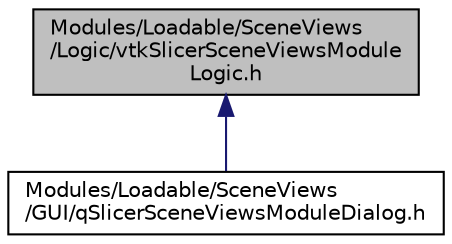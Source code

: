 digraph "Modules/Loadable/SceneViews/Logic/vtkSlicerSceneViewsModuleLogic.h"
{
  bgcolor="transparent";
  edge [fontname="Helvetica",fontsize="10",labelfontname="Helvetica",labelfontsize="10"];
  node [fontname="Helvetica",fontsize="10",shape=record];
  Node21 [label="Modules/Loadable/SceneViews\l/Logic/vtkSlicerSceneViewsModule\lLogic.h",height=0.2,width=0.4,color="black", fillcolor="grey75", style="filled", fontcolor="black"];
  Node21 -> Node22 [dir="back",color="midnightblue",fontsize="10",style="solid",fontname="Helvetica"];
  Node22 [label="Modules/Loadable/SceneViews\l/GUI/qSlicerSceneViewsModuleDialog.h",height=0.2,width=0.4,color="black",URL="$qSlicerSceneViewsModuleDialog_8h.html"];
}
